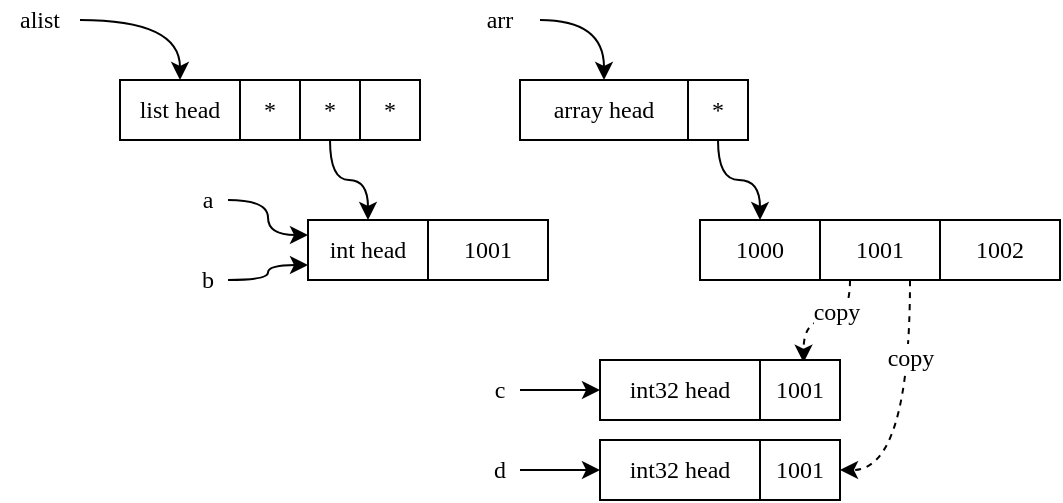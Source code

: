 <mxfile version="13.7.9" type="device"><diagram id="AGa8TFUtj8Liejxmf3kB" name="Page-1"><mxGraphModel dx="825" dy="473" grid="1" gridSize="10" guides="1" tooltips="1" connect="1" arrows="1" fold="1" page="1" pageScale="1" pageWidth="827" pageHeight="1169" math="0" shadow="0"><root><mxCell id="0"/><mxCell id="1" parent="0"/><mxCell id="b3nVPsQ4Kj7MiD16ozS_-41" value="list head" style="rounded=0;whiteSpace=wrap;html=1;fontFamily=Verdana;fontSize=12;" parent="1" vertex="1"><mxGeometry x="80" y="320" width="60" height="30" as="geometry"/></mxCell><mxCell id="b3nVPsQ4Kj7MiD16ozS_-42" value="*" style="rounded=0;whiteSpace=wrap;html=1;fontFamily=Verdana;fontSize=12;" parent="1" vertex="1"><mxGeometry x="140" y="320" width="30" height="30" as="geometry"/></mxCell><mxCell id="b3nVPsQ4Kj7MiD16ozS_-47" style="edgeStyle=orthogonalEdgeStyle;curved=1;rounded=0;orthogonalLoop=1;jettySize=auto;html=1;exitX=0.5;exitY=1;exitDx=0;exitDy=0;entryX=0.5;entryY=0;entryDx=0;entryDy=0;fontFamily=Verdana;fontSize=12;" parent="1" source="b3nVPsQ4Kj7MiD16ozS_-43" target="b3nVPsQ4Kj7MiD16ozS_-45" edge="1"><mxGeometry relative="1" as="geometry"/></mxCell><mxCell id="b3nVPsQ4Kj7MiD16ozS_-43" value="*" style="rounded=0;whiteSpace=wrap;html=1;fontFamily=Verdana;fontSize=12;" parent="1" vertex="1"><mxGeometry x="170" y="320" width="30" height="30" as="geometry"/></mxCell><mxCell id="b3nVPsQ4Kj7MiD16ozS_-44" value="*" style="rounded=0;whiteSpace=wrap;html=1;fontFamily=Verdana;fontSize=12;" parent="1" vertex="1"><mxGeometry x="200" y="320" width="30" height="30" as="geometry"/></mxCell><mxCell id="b3nVPsQ4Kj7MiD16ozS_-45" value="int head" style="rounded=0;whiteSpace=wrap;html=1;fontFamily=Verdana;fontSize=12;" parent="1" vertex="1"><mxGeometry x="174" y="390" width="60" height="30" as="geometry"/></mxCell><mxCell id="b3nVPsQ4Kj7MiD16ozS_-46" value="1001" style="rounded=0;whiteSpace=wrap;html=1;fontFamily=Verdana;fontSize=12;" parent="1" vertex="1"><mxGeometry x="234" y="390" width="60" height="30" as="geometry"/></mxCell><mxCell id="b3nVPsQ4Kj7MiD16ozS_-49" style="edgeStyle=orthogonalEdgeStyle;curved=1;rounded=0;orthogonalLoop=1;jettySize=auto;html=1;exitX=1;exitY=0.5;exitDx=0;exitDy=0;fontFamily=Verdana;fontSize=12;" parent="1" source="b3nVPsQ4Kj7MiD16ozS_-48" target="b3nVPsQ4Kj7MiD16ozS_-41" edge="1"><mxGeometry relative="1" as="geometry"/></mxCell><mxCell id="b3nVPsQ4Kj7MiD16ozS_-48" value="alist" style="text;html=1;strokeColor=none;fillColor=none;align=center;verticalAlign=middle;whiteSpace=wrap;rounded=0;fontFamily=Verdana;fontSize=12;" parent="1" vertex="1"><mxGeometry x="20" y="280" width="40" height="20" as="geometry"/></mxCell><mxCell id="b3nVPsQ4Kj7MiD16ozS_-52" style="edgeStyle=orthogonalEdgeStyle;curved=1;rounded=0;orthogonalLoop=1;jettySize=auto;html=1;exitX=1;exitY=0.5;exitDx=0;exitDy=0;entryX=0;entryY=0.25;entryDx=0;entryDy=0;fontFamily=Verdana;fontSize=12;" parent="1" source="b3nVPsQ4Kj7MiD16ozS_-50" target="b3nVPsQ4Kj7MiD16ozS_-45" edge="1"><mxGeometry relative="1" as="geometry"/></mxCell><mxCell id="b3nVPsQ4Kj7MiD16ozS_-50" value="a" style="text;html=1;strokeColor=none;fillColor=none;align=center;verticalAlign=middle;whiteSpace=wrap;rounded=0;fontFamily=Verdana;fontSize=12;" parent="1" vertex="1"><mxGeometry x="114" y="370" width="20" height="20" as="geometry"/></mxCell><mxCell id="b3nVPsQ4Kj7MiD16ozS_-53" style="edgeStyle=orthogonalEdgeStyle;curved=1;rounded=0;orthogonalLoop=1;jettySize=auto;html=1;exitX=1;exitY=0.5;exitDx=0;exitDy=0;entryX=0;entryY=0.75;entryDx=0;entryDy=0;fontFamily=Verdana;fontSize=12;" parent="1" source="b3nVPsQ4Kj7MiD16ozS_-51" target="b3nVPsQ4Kj7MiD16ozS_-45" edge="1"><mxGeometry relative="1" as="geometry"/></mxCell><mxCell id="b3nVPsQ4Kj7MiD16ozS_-51" value="b" style="text;html=1;strokeColor=none;fillColor=none;align=center;verticalAlign=middle;whiteSpace=wrap;rounded=0;fontFamily=Verdana;fontSize=12;" parent="1" vertex="1"><mxGeometry x="114" y="410" width="20" height="20" as="geometry"/></mxCell><mxCell id="b3nVPsQ4Kj7MiD16ozS_-54" value="array head" style="rounded=0;whiteSpace=wrap;html=1;fontFamily=Verdana;fontSize=12;" parent="1" vertex="1"><mxGeometry x="280" y="320" width="84" height="30" as="geometry"/></mxCell><mxCell id="b3nVPsQ4Kj7MiD16ozS_-59" style="edgeStyle=orthogonalEdgeStyle;curved=1;rounded=0;orthogonalLoop=1;jettySize=auto;html=1;exitX=0.5;exitY=1;exitDx=0;exitDy=0;entryX=0.5;entryY=0;entryDx=0;entryDy=0;fontFamily=Verdana;fontSize=12;" parent="1" source="b3nVPsQ4Kj7MiD16ozS_-55" target="b3nVPsQ4Kj7MiD16ozS_-56" edge="1"><mxGeometry relative="1" as="geometry"/></mxCell><mxCell id="b3nVPsQ4Kj7MiD16ozS_-55" value="*" style="rounded=0;whiteSpace=wrap;html=1;fontFamily=Verdana;fontSize=12;" parent="1" vertex="1"><mxGeometry x="364" y="320" width="30" height="30" as="geometry"/></mxCell><mxCell id="b3nVPsQ4Kj7MiD16ozS_-56" value="1000" style="rounded=0;whiteSpace=wrap;html=1;fontFamily=Verdana;fontSize=12;" parent="1" vertex="1"><mxGeometry x="370" y="390" width="60" height="30" as="geometry"/></mxCell><mxCell id="b3nVPsQ4Kj7MiD16ozS_-70" style="edgeStyle=orthogonalEdgeStyle;curved=1;rounded=0;orthogonalLoop=1;jettySize=auto;html=1;exitX=0.25;exitY=1;exitDx=0;exitDy=0;entryX=0.544;entryY=0.044;entryDx=0;entryDy=0;entryPerimeter=0;dashed=1;fontFamily=Verdana;fontSize=12;" parent="1" source="b3nVPsQ4Kj7MiD16ozS_-57" target="b3nVPsQ4Kj7MiD16ozS_-63" edge="1"><mxGeometry relative="1" as="geometry"><mxPoint x="460" y="440" as="targetPoint"/></mxGeometry></mxCell><mxCell id="b3nVPsQ4Kj7MiD16ozS_-73" value="copy" style="edgeLabel;html=1;align=center;verticalAlign=middle;resizable=0;points=[];fontFamily=Verdana;fontSize=12;" parent="b3nVPsQ4Kj7MiD16ozS_-70" vertex="1" connectable="0"><mxGeometry x="-0.512" y="-7" relative="1" as="geometry"><mxPoint as="offset"/></mxGeometry></mxCell><mxCell id="b3nVPsQ4Kj7MiD16ozS_-71" style="edgeStyle=orthogonalEdgeStyle;curved=1;rounded=0;orthogonalLoop=1;jettySize=auto;html=1;exitX=0.75;exitY=1;exitDx=0;exitDy=0;entryX=1;entryY=0.5;entryDx=0;entryDy=0;dashed=1;fontFamily=Verdana;fontSize=12;" parent="1" source="b3nVPsQ4Kj7MiD16ozS_-57" target="b3nVPsQ4Kj7MiD16ozS_-65" edge="1"><mxGeometry relative="1" as="geometry"/></mxCell><mxCell id="b3nVPsQ4Kj7MiD16ozS_-72" value="copy" style="edgeLabel;html=1;align=center;verticalAlign=middle;resizable=0;points=[];fontFamily=Verdana;fontSize=12;" parent="b3nVPsQ4Kj7MiD16ozS_-71" vertex="1" connectable="0"><mxGeometry x="-0.4" relative="1" as="geometry"><mxPoint as="offset"/></mxGeometry></mxCell><mxCell id="b3nVPsQ4Kj7MiD16ozS_-57" value="1001" style="rounded=0;whiteSpace=wrap;html=1;fontFamily=Verdana;fontSize=12;" parent="1" vertex="1"><mxGeometry x="430" y="390" width="60" height="30" as="geometry"/></mxCell><mxCell id="b3nVPsQ4Kj7MiD16ozS_-58" value="1002" style="rounded=0;whiteSpace=wrap;html=1;fontFamily=Verdana;fontSize=12;" parent="1" vertex="1"><mxGeometry x="490" y="390" width="60" height="30" as="geometry"/></mxCell><mxCell id="b3nVPsQ4Kj7MiD16ozS_-61" style="edgeStyle=orthogonalEdgeStyle;curved=1;rounded=0;orthogonalLoop=1;jettySize=auto;html=1;exitX=1;exitY=0.5;exitDx=0;exitDy=0;fontFamily=Verdana;fontSize=12;" parent="1" source="b3nVPsQ4Kj7MiD16ozS_-60" target="b3nVPsQ4Kj7MiD16ozS_-54" edge="1"><mxGeometry relative="1" as="geometry"/></mxCell><mxCell id="b3nVPsQ4Kj7MiD16ozS_-60" value="arr" style="text;html=1;strokeColor=none;fillColor=none;align=center;verticalAlign=middle;whiteSpace=wrap;rounded=0;fontFamily=Verdana;fontSize=12;" parent="1" vertex="1"><mxGeometry x="250" y="280" width="40" height="20" as="geometry"/></mxCell><mxCell id="b3nVPsQ4Kj7MiD16ozS_-62" value="int32 head" style="rounded=0;whiteSpace=wrap;html=1;fontFamily=Verdana;fontSize=12;" parent="1" vertex="1"><mxGeometry x="320" y="460" width="80" height="30" as="geometry"/></mxCell><mxCell id="b3nVPsQ4Kj7MiD16ozS_-63" value="1001" style="rounded=0;whiteSpace=wrap;html=1;fontFamily=Verdana;fontSize=12;" parent="1" vertex="1"><mxGeometry x="400" y="460" width="40" height="30" as="geometry"/></mxCell><mxCell id="b3nVPsQ4Kj7MiD16ozS_-64" value="int32 head" style="rounded=0;whiteSpace=wrap;html=1;fontFamily=Verdana;fontSize=12;" parent="1" vertex="1"><mxGeometry x="320" y="500" width="80" height="30" as="geometry"/></mxCell><mxCell id="b3nVPsQ4Kj7MiD16ozS_-65" value="1001" style="rounded=0;whiteSpace=wrap;html=1;fontFamily=Verdana;fontSize=12;" parent="1" vertex="1"><mxGeometry x="400" y="500" width="40" height="30" as="geometry"/></mxCell><mxCell id="b3nVPsQ4Kj7MiD16ozS_-67" style="edgeStyle=orthogonalEdgeStyle;curved=1;rounded=0;orthogonalLoop=1;jettySize=auto;html=1;exitX=1;exitY=0.5;exitDx=0;exitDy=0;entryX=0;entryY=0.5;entryDx=0;entryDy=0;fontFamily=Verdana;fontSize=12;" parent="1" source="b3nVPsQ4Kj7MiD16ozS_-66" target="b3nVPsQ4Kj7MiD16ozS_-62" edge="1"><mxGeometry relative="1" as="geometry"/></mxCell><mxCell id="b3nVPsQ4Kj7MiD16ozS_-66" value="c" style="text;html=1;strokeColor=none;fillColor=none;align=center;verticalAlign=middle;whiteSpace=wrap;rounded=0;fontFamily=Verdana;fontSize=12;" parent="1" vertex="1"><mxGeometry x="260" y="465" width="20" height="20" as="geometry"/></mxCell><mxCell id="b3nVPsQ4Kj7MiD16ozS_-69" style="edgeStyle=orthogonalEdgeStyle;curved=1;rounded=0;orthogonalLoop=1;jettySize=auto;html=1;exitX=1;exitY=0.5;exitDx=0;exitDy=0;entryX=0;entryY=0.5;entryDx=0;entryDy=0;fontFamily=Verdana;fontSize=12;" parent="1" source="b3nVPsQ4Kj7MiD16ozS_-68" target="b3nVPsQ4Kj7MiD16ozS_-64" edge="1"><mxGeometry relative="1" as="geometry"/></mxCell><mxCell id="b3nVPsQ4Kj7MiD16ozS_-68" value="d" style="text;html=1;strokeColor=none;fillColor=none;align=center;verticalAlign=middle;whiteSpace=wrap;rounded=0;fontFamily=Verdana;fontSize=12;" parent="1" vertex="1"><mxGeometry x="260" y="505" width="20" height="20" as="geometry"/></mxCell></root></mxGraphModel></diagram></mxfile>